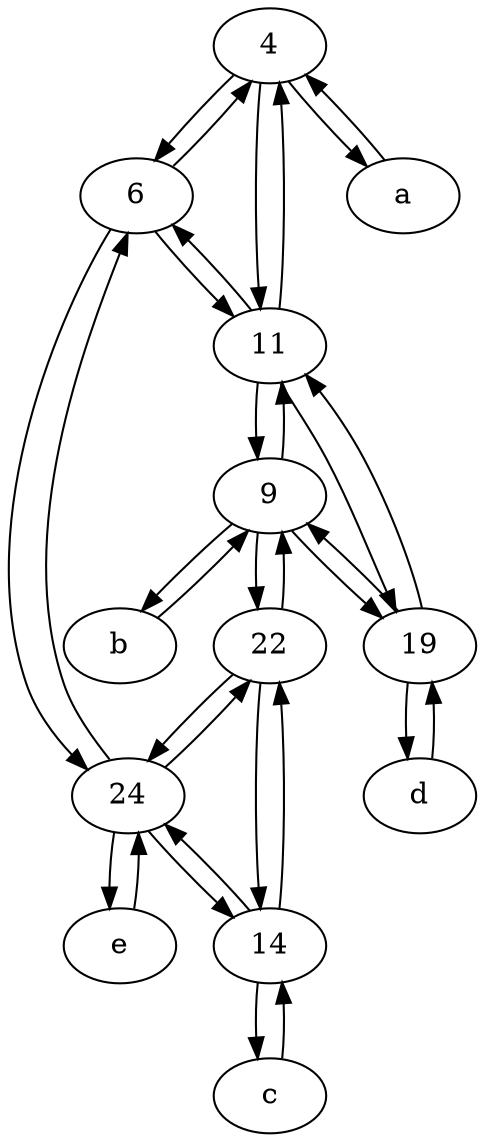 digraph  {
	4;
	19;
	24;
	9;
	6;
	14;
	e [pos="30,50!"];
	d [pos="20,30!"];
	11;
	a [pos="40,10!"];
	c [pos="20,10!"];
	22;
	b [pos="50,20!"];
	9 -> 19;
	4 -> 11;
	24 -> 22;
	11 -> 19;
	9 -> 11;
	22 -> 9;
	22 -> 24;
	19 -> 11;
	11 -> 9;
	24 -> 6;
	6 -> 24;
	4 -> 6;
	19 -> d;
	b -> 9;
	11 -> 6;
	6 -> 11;
	a -> 4;
	6 -> 4;
	14 -> 22;
	24 -> 14;
	9 -> 22;
	14 -> 24;
	9 -> b;
	c -> 14;
	d -> 19;
	22 -> 14;
	14 -> c;
	4 -> a;
	19 -> 9;
	11 -> 4;
	24 -> e;
	e -> 24;

	}